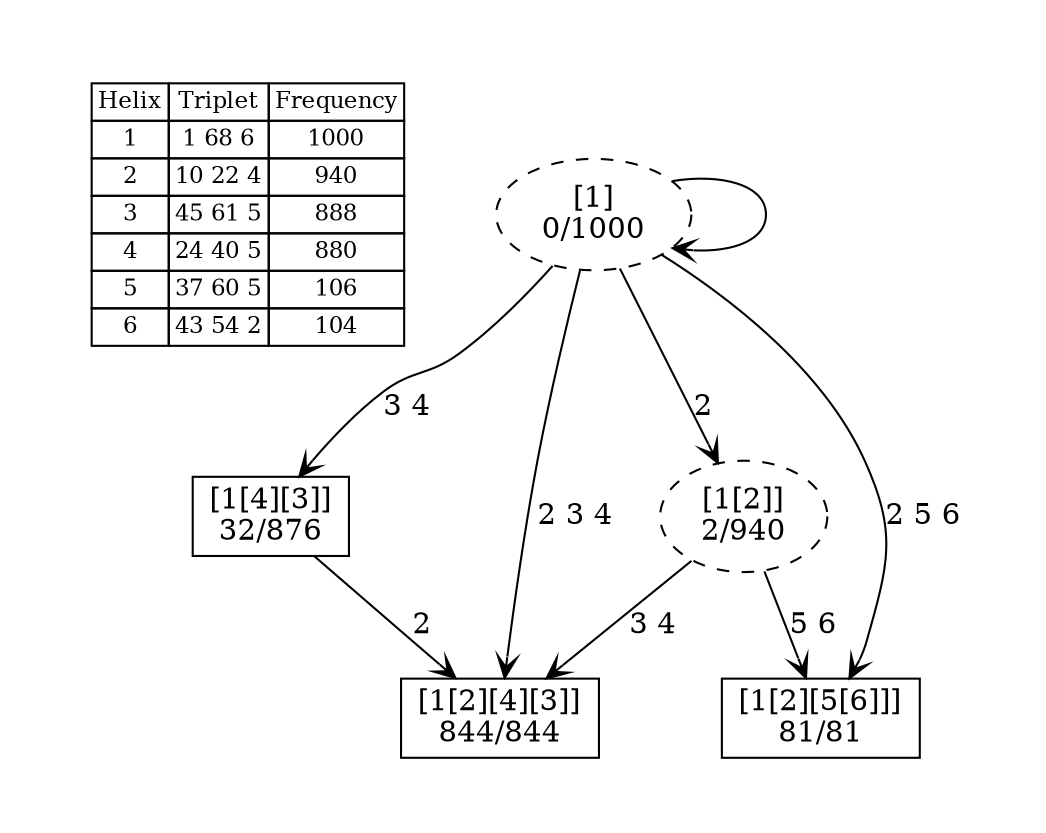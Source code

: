 digraph G {
	pad = 0.5;
	nodesep = 0.5;
"legend" [label = < <table border="0" cellborder="1" cellspacing="0"><tr><td>Helix</td><td>Triplet</td><td>Frequency</td></tr>
<tr><td>1</td><td>1 68 6</td><td>1000</td></tr>
<tr><td>2</td><td>10 22 4</td><td>940</td></tr>
<tr><td>3</td><td>45 61 5</td><td>888</td></tr>
<tr><td>4</td><td>24 40 5</td><td>880</td></tr>
<tr><td>5</td><td>37 60 5</td><td>106</td></tr>
<tr><td>6</td><td>43 54 2</td><td>104</td></tr>
</table>>, shape = plaintext, fontsize=11];
"1 2 3 4 " [shape = box];
"1 2 5 6 " [shape = box];
"1 3 4 " [shape = box];
"1 2 " [style = dashed];
"1 " [style = dashed];
"1 2 3 4 " [label = "[1[2][4][3]]\n844/844"];
"1 2 5 6 " [label = "[1[2][5[6]]]\n81/81"];
"1 3 4 " [label = "[1[4][3]]\n32/876"];
"1 2 " [label = "[1[2]]\n2/940"];
"1 " [label = "[1]\n0/1000"];
"1 " [label = "[1]\n0/1000"];
"1 3 4 " -> "1 2 3 4 " [label = "2 ", arrowhead = vee];
"1 2 " -> "1 2 3 4 " [label = "3 4 ", arrowhead = vee];
"1 2 " -> "1 2 5 6 " [label = "5 6 ", arrowhead = vee];
"1 " -> "1 2 3 4 " [label = "2 3 4 ", arrowhead = vee];
"1 " -> "1 2 5 6 " [label = "2 5 6 ", arrowhead = vee];
"1 " -> "1 3 4 " [label = "3 4 ", arrowhead = vee];
"1 " -> "1 2 " [label = "2 ", arrowhead = vee];
"1 " -> "1 " [label = "", arrowhead = vee];
}